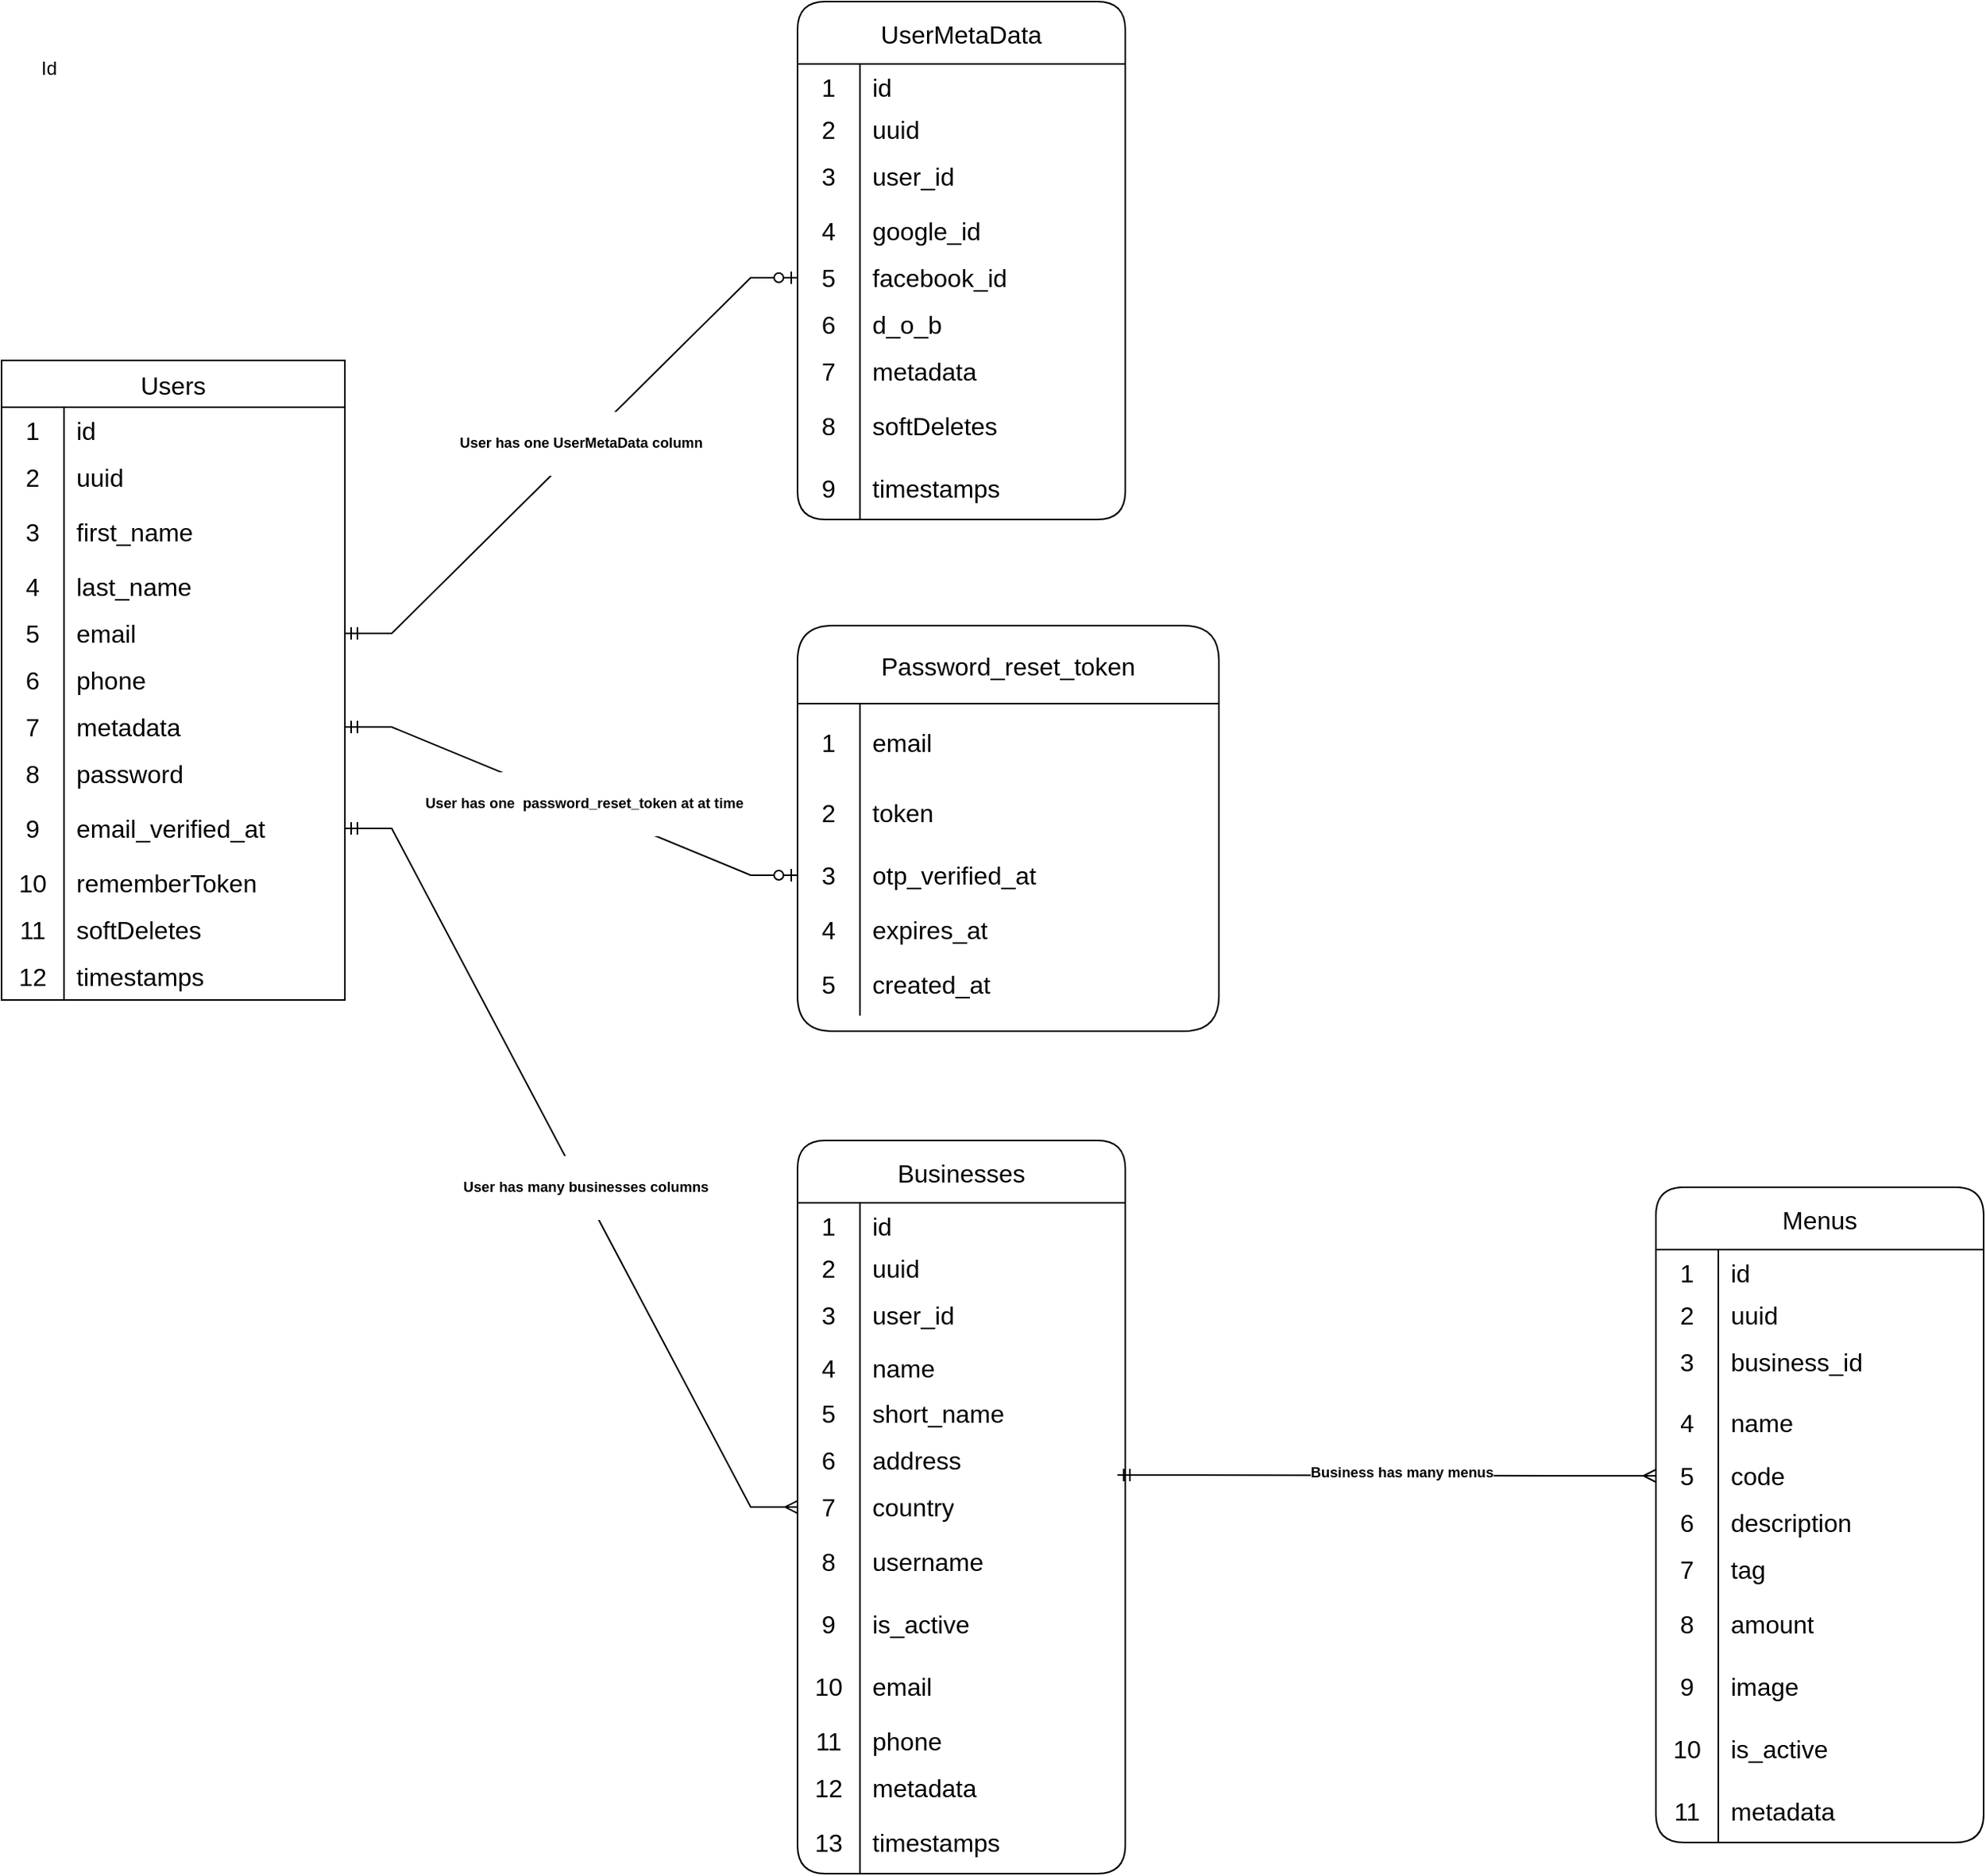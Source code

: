 <mxfile version="24.4.7" type="github">
  <diagram name="Page-1" id="_p5UbnRZNKPd8gIMCbwG">
    <mxGraphModel dx="1707" dy="468" grid="1" gridSize="10" guides="1" tooltips="1" connect="1" arrows="1" fold="1" page="1" pageScale="1" pageWidth="827" pageHeight="1169" math="0" shadow="0">
      <root>
        <mxCell id="0" />
        <mxCell id="1" parent="0" />
        <mxCell id="kwHUeoLnrXKbQnScskRz-2" value="Id" style="text;html=1;align=center;verticalAlign=middle;resizable=0;points=[];autosize=1;strokeColor=none;fillColor=none;" parent="1" vertex="1">
          <mxGeometry x="-5" y="28" width="30" height="30" as="geometry" />
        </mxCell>
        <mxCell id="kwHUeoLnrXKbQnScskRz-3" value="Users" style="shape=table;startSize=30;container=1;collapsible=0;childLayout=tableLayout;fixedRows=1;rowLines=0;fontStyle=0;strokeColor=default;fontSize=16;" parent="1" vertex="1">
          <mxGeometry x="-20" y="230" width="220" height="410" as="geometry" />
        </mxCell>
        <mxCell id="kwHUeoLnrXKbQnScskRz-4" value="" style="shape=tableRow;horizontal=0;startSize=0;swimlaneHead=0;swimlaneBody=0;top=0;left=0;bottom=0;right=0;collapsible=0;dropTarget=0;fillColor=none;points=[[0,0.5],[1,0.5]];portConstraint=eastwest;strokeColor=inherit;fontSize=16;" parent="kwHUeoLnrXKbQnScskRz-3" vertex="1">
          <mxGeometry y="30" width="220" height="30" as="geometry" />
        </mxCell>
        <mxCell id="kwHUeoLnrXKbQnScskRz-5" value="1" style="shape=partialRectangle;html=1;whiteSpace=wrap;connectable=0;fillColor=none;top=0;left=0;bottom=0;right=0;overflow=hidden;pointerEvents=1;strokeColor=inherit;fontSize=16;" parent="kwHUeoLnrXKbQnScskRz-4" vertex="1">
          <mxGeometry width="40" height="30" as="geometry">
            <mxRectangle width="40" height="30" as="alternateBounds" />
          </mxGeometry>
        </mxCell>
        <mxCell id="kwHUeoLnrXKbQnScskRz-6" value="id" style="shape=partialRectangle;html=1;whiteSpace=wrap;connectable=0;fillColor=none;top=0;left=0;bottom=0;right=0;align=left;spacingLeft=6;overflow=hidden;strokeColor=inherit;fontSize=16;" parent="kwHUeoLnrXKbQnScskRz-4" vertex="1">
          <mxGeometry x="40" width="180" height="30" as="geometry">
            <mxRectangle width="180" height="30" as="alternateBounds" />
          </mxGeometry>
        </mxCell>
        <mxCell id="kwHUeoLnrXKbQnScskRz-7" value="" style="shape=tableRow;horizontal=0;startSize=0;swimlaneHead=0;swimlaneBody=0;top=0;left=0;bottom=0;right=0;collapsible=0;dropTarget=0;fillColor=none;points=[[0,0.5],[1,0.5]];portConstraint=eastwest;strokeColor=inherit;fontSize=16;" parent="kwHUeoLnrXKbQnScskRz-3" vertex="1">
          <mxGeometry y="60" width="220" height="30" as="geometry" />
        </mxCell>
        <mxCell id="kwHUeoLnrXKbQnScskRz-8" value="2" style="shape=partialRectangle;html=1;whiteSpace=wrap;connectable=0;fillColor=none;top=0;left=0;bottom=0;right=0;overflow=hidden;strokeColor=inherit;fontSize=16;" parent="kwHUeoLnrXKbQnScskRz-7" vertex="1">
          <mxGeometry width="40" height="30" as="geometry">
            <mxRectangle width="40" height="30" as="alternateBounds" />
          </mxGeometry>
        </mxCell>
        <mxCell id="kwHUeoLnrXKbQnScskRz-9" value="uuid" style="shape=partialRectangle;html=1;whiteSpace=wrap;connectable=0;fillColor=none;top=0;left=0;bottom=0;right=0;align=left;spacingLeft=6;overflow=hidden;strokeColor=inherit;fontSize=16;" parent="kwHUeoLnrXKbQnScskRz-7" vertex="1">
          <mxGeometry x="40" width="180" height="30" as="geometry">
            <mxRectangle width="180" height="30" as="alternateBounds" />
          </mxGeometry>
        </mxCell>
        <mxCell id="kwHUeoLnrXKbQnScskRz-10" value="" style="shape=tableRow;horizontal=0;startSize=0;swimlaneHead=0;swimlaneBody=0;top=0;left=0;bottom=0;right=0;collapsible=0;dropTarget=0;fillColor=none;points=[[0,0.5],[1,0.5]];portConstraint=eastwest;strokeColor=inherit;fontSize=16;" parent="kwHUeoLnrXKbQnScskRz-3" vertex="1">
          <mxGeometry y="90" width="220" height="40" as="geometry" />
        </mxCell>
        <mxCell id="kwHUeoLnrXKbQnScskRz-11" value="3" style="shape=partialRectangle;html=1;whiteSpace=wrap;connectable=0;fillColor=none;top=0;left=0;bottom=0;right=0;overflow=hidden;strokeColor=inherit;fontSize=16;" parent="kwHUeoLnrXKbQnScskRz-10" vertex="1">
          <mxGeometry width="40" height="40" as="geometry">
            <mxRectangle width="40" height="40" as="alternateBounds" />
          </mxGeometry>
        </mxCell>
        <mxCell id="kwHUeoLnrXKbQnScskRz-12" value="first_name" style="shape=partialRectangle;html=1;whiteSpace=wrap;connectable=0;fillColor=none;top=0;left=0;bottom=0;right=0;align=left;spacingLeft=6;overflow=hidden;strokeColor=inherit;fontSize=16;" parent="kwHUeoLnrXKbQnScskRz-10" vertex="1">
          <mxGeometry x="40" width="180" height="40" as="geometry">
            <mxRectangle width="180" height="40" as="alternateBounds" />
          </mxGeometry>
        </mxCell>
        <mxCell id="kwHUeoLnrXKbQnScskRz-13" value="" style="shape=tableRow;horizontal=0;startSize=0;swimlaneHead=0;swimlaneBody=0;top=0;left=0;bottom=0;right=0;collapsible=0;dropTarget=0;fillColor=none;points=[[0,0.5],[1,0.5]];portConstraint=eastwest;strokeColor=inherit;fontSize=16;" parent="kwHUeoLnrXKbQnScskRz-3" vertex="1">
          <mxGeometry y="130" width="220" height="30" as="geometry" />
        </mxCell>
        <mxCell id="kwHUeoLnrXKbQnScskRz-14" value="4" style="shape=partialRectangle;html=1;whiteSpace=wrap;connectable=0;fillColor=none;top=0;left=0;bottom=0;right=0;overflow=hidden;strokeColor=inherit;fontSize=16;" parent="kwHUeoLnrXKbQnScskRz-13" vertex="1">
          <mxGeometry width="40" height="30" as="geometry">
            <mxRectangle width="40" height="30" as="alternateBounds" />
          </mxGeometry>
        </mxCell>
        <mxCell id="kwHUeoLnrXKbQnScskRz-15" value="last_name" style="shape=partialRectangle;html=1;whiteSpace=wrap;connectable=0;fillColor=none;top=0;left=0;bottom=0;right=0;align=left;spacingLeft=6;overflow=hidden;strokeColor=inherit;fontSize=16;" parent="kwHUeoLnrXKbQnScskRz-13" vertex="1">
          <mxGeometry x="40" width="180" height="30" as="geometry">
            <mxRectangle width="180" height="30" as="alternateBounds" />
          </mxGeometry>
        </mxCell>
        <mxCell id="kwHUeoLnrXKbQnScskRz-16" value="" style="shape=tableRow;horizontal=0;startSize=0;swimlaneHead=0;swimlaneBody=0;top=0;left=0;bottom=0;right=0;collapsible=0;dropTarget=0;fillColor=none;points=[[0,0.5],[1,0.5]];portConstraint=eastwest;strokeColor=inherit;fontSize=16;" parent="kwHUeoLnrXKbQnScskRz-3" vertex="1">
          <mxGeometry y="160" width="220" height="30" as="geometry" />
        </mxCell>
        <mxCell id="kwHUeoLnrXKbQnScskRz-17" value="5" style="shape=partialRectangle;html=1;whiteSpace=wrap;connectable=0;fillColor=none;top=0;left=0;bottom=0;right=0;overflow=hidden;strokeColor=inherit;fontSize=16;" parent="kwHUeoLnrXKbQnScskRz-16" vertex="1">
          <mxGeometry width="40" height="30" as="geometry">
            <mxRectangle width="40" height="30" as="alternateBounds" />
          </mxGeometry>
        </mxCell>
        <mxCell id="kwHUeoLnrXKbQnScskRz-18" value="email" style="shape=partialRectangle;html=1;whiteSpace=wrap;connectable=0;fillColor=none;top=0;left=0;bottom=0;right=0;align=left;spacingLeft=6;overflow=hidden;strokeColor=inherit;fontSize=16;" parent="kwHUeoLnrXKbQnScskRz-16" vertex="1">
          <mxGeometry x="40" width="180" height="30" as="geometry">
            <mxRectangle width="180" height="30" as="alternateBounds" />
          </mxGeometry>
        </mxCell>
        <mxCell id="kwHUeoLnrXKbQnScskRz-34" value="" style="shape=tableRow;horizontal=0;startSize=0;swimlaneHead=0;swimlaneBody=0;top=0;left=0;bottom=0;right=0;collapsible=0;dropTarget=0;fillColor=none;points=[[0,0.5],[1,0.5]];portConstraint=eastwest;strokeColor=inherit;fontSize=16;" parent="kwHUeoLnrXKbQnScskRz-3" vertex="1">
          <mxGeometry y="190" width="220" height="30" as="geometry" />
        </mxCell>
        <mxCell id="kwHUeoLnrXKbQnScskRz-35" value="6" style="shape=partialRectangle;html=1;whiteSpace=wrap;connectable=0;fillColor=none;top=0;left=0;bottom=0;right=0;overflow=hidden;strokeColor=inherit;fontSize=16;" parent="kwHUeoLnrXKbQnScskRz-34" vertex="1">
          <mxGeometry width="40" height="30" as="geometry">
            <mxRectangle width="40" height="30" as="alternateBounds" />
          </mxGeometry>
        </mxCell>
        <mxCell id="kwHUeoLnrXKbQnScskRz-36" value="phone&lt;span style=&quot;white-space: pre;&quot;&gt;&#x9;&lt;/span&gt;&lt;span style=&quot;white-space: pre;&quot;&gt;&#x9;&lt;/span&gt;&lt;span style=&quot;white-space: pre;&quot;&gt;&#x9;&lt;/span&gt;&lt;span style=&quot;white-space: pre;&quot;&gt;&#x9;&lt;/span&gt;&lt;span style=&quot;white-space: pre;&quot;&gt;&#x9;&lt;/span&gt;&lt;span style=&quot;white-space: pre;&quot;&gt;&#x9;&lt;/span&gt;&lt;span style=&quot;white-space: pre;&quot;&gt;&#x9;&lt;/span&gt;" style="shape=partialRectangle;html=1;whiteSpace=wrap;connectable=0;fillColor=none;top=0;left=0;bottom=0;right=0;align=left;spacingLeft=6;overflow=hidden;strokeColor=inherit;fontSize=16;" parent="kwHUeoLnrXKbQnScskRz-34" vertex="1">
          <mxGeometry x="40" width="180" height="30" as="geometry">
            <mxRectangle width="180" height="30" as="alternateBounds" />
          </mxGeometry>
        </mxCell>
        <mxCell id="kwHUeoLnrXKbQnScskRz-37" value="" style="shape=tableRow;horizontal=0;startSize=0;swimlaneHead=0;swimlaneBody=0;top=0;left=0;bottom=0;right=0;collapsible=0;dropTarget=0;fillColor=none;points=[[0,0.5],[1,0.5]];portConstraint=eastwest;strokeColor=inherit;fontSize=16;" parent="kwHUeoLnrXKbQnScskRz-3" vertex="1">
          <mxGeometry y="220" width="220" height="30" as="geometry" />
        </mxCell>
        <mxCell id="kwHUeoLnrXKbQnScskRz-38" value="7" style="shape=partialRectangle;html=1;whiteSpace=wrap;connectable=0;fillColor=none;top=0;left=0;bottom=0;right=0;overflow=hidden;strokeColor=inherit;fontSize=16;" parent="kwHUeoLnrXKbQnScskRz-37" vertex="1">
          <mxGeometry width="40" height="30" as="geometry">
            <mxRectangle width="40" height="30" as="alternateBounds" />
          </mxGeometry>
        </mxCell>
        <mxCell id="kwHUeoLnrXKbQnScskRz-39" value="metadata" style="shape=partialRectangle;html=1;whiteSpace=wrap;connectable=0;fillColor=none;top=0;left=0;bottom=0;right=0;align=left;spacingLeft=6;overflow=hidden;strokeColor=inherit;fontSize=16;" parent="kwHUeoLnrXKbQnScskRz-37" vertex="1">
          <mxGeometry x="40" width="180" height="30" as="geometry">
            <mxRectangle width="180" height="30" as="alternateBounds" />
          </mxGeometry>
        </mxCell>
        <mxCell id="kwHUeoLnrXKbQnScskRz-40" value="" style="shape=tableRow;horizontal=0;startSize=0;swimlaneHead=0;swimlaneBody=0;top=0;left=0;bottom=0;right=0;collapsible=0;dropTarget=0;fillColor=none;points=[[0,0.5],[1,0.5]];portConstraint=eastwest;strokeColor=inherit;fontSize=16;" parent="kwHUeoLnrXKbQnScskRz-3" vertex="1">
          <mxGeometry y="250" width="220" height="30" as="geometry" />
        </mxCell>
        <mxCell id="kwHUeoLnrXKbQnScskRz-41" value="8" style="shape=partialRectangle;html=1;whiteSpace=wrap;connectable=0;fillColor=none;top=0;left=0;bottom=0;right=0;overflow=hidden;strokeColor=inherit;fontSize=16;" parent="kwHUeoLnrXKbQnScskRz-40" vertex="1">
          <mxGeometry width="40" height="30" as="geometry">
            <mxRectangle width="40" height="30" as="alternateBounds" />
          </mxGeometry>
        </mxCell>
        <mxCell id="kwHUeoLnrXKbQnScskRz-42" value="password" style="shape=partialRectangle;html=1;whiteSpace=wrap;connectable=0;fillColor=none;top=0;left=0;bottom=0;right=0;align=left;spacingLeft=6;overflow=hidden;strokeColor=inherit;fontSize=16;" parent="kwHUeoLnrXKbQnScskRz-40" vertex="1">
          <mxGeometry x="40" width="180" height="30" as="geometry">
            <mxRectangle width="180" height="30" as="alternateBounds" />
          </mxGeometry>
        </mxCell>
        <mxCell id="kwHUeoLnrXKbQnScskRz-43" value="" style="shape=tableRow;horizontal=0;startSize=0;swimlaneHead=0;swimlaneBody=0;top=0;left=0;bottom=0;right=0;collapsible=0;dropTarget=0;fillColor=none;points=[[0,0.5],[1,0.5]];portConstraint=eastwest;strokeColor=inherit;fontSize=16;" parent="kwHUeoLnrXKbQnScskRz-3" vertex="1">
          <mxGeometry y="280" width="220" height="40" as="geometry" />
        </mxCell>
        <mxCell id="kwHUeoLnrXKbQnScskRz-44" value="9" style="shape=partialRectangle;html=1;whiteSpace=wrap;connectable=0;fillColor=none;top=0;left=0;bottom=0;right=0;overflow=hidden;strokeColor=inherit;fontSize=16;" parent="kwHUeoLnrXKbQnScskRz-43" vertex="1">
          <mxGeometry width="40" height="40" as="geometry">
            <mxRectangle width="40" height="40" as="alternateBounds" />
          </mxGeometry>
        </mxCell>
        <mxCell id="kwHUeoLnrXKbQnScskRz-45" value="email_verified_at" style="shape=partialRectangle;html=1;whiteSpace=wrap;connectable=0;fillColor=none;top=0;left=0;bottom=0;right=0;align=left;spacingLeft=6;overflow=hidden;strokeColor=inherit;fontSize=16;" parent="kwHUeoLnrXKbQnScskRz-43" vertex="1">
          <mxGeometry x="40" width="180" height="40" as="geometry">
            <mxRectangle width="180" height="40" as="alternateBounds" />
          </mxGeometry>
        </mxCell>
        <mxCell id="kwHUeoLnrXKbQnScskRz-46" value="" style="shape=tableRow;horizontal=0;startSize=0;swimlaneHead=0;swimlaneBody=0;top=0;left=0;bottom=0;right=0;collapsible=0;dropTarget=0;fillColor=none;points=[[0,0.5],[1,0.5]];portConstraint=eastwest;strokeColor=inherit;fontSize=16;" parent="kwHUeoLnrXKbQnScskRz-3" vertex="1">
          <mxGeometry y="320" width="220" height="30" as="geometry" />
        </mxCell>
        <mxCell id="kwHUeoLnrXKbQnScskRz-47" value="10" style="shape=partialRectangle;html=1;whiteSpace=wrap;connectable=0;fillColor=none;top=0;left=0;bottom=0;right=0;overflow=hidden;strokeColor=inherit;fontSize=16;" parent="kwHUeoLnrXKbQnScskRz-46" vertex="1">
          <mxGeometry width="40" height="30" as="geometry">
            <mxRectangle width="40" height="30" as="alternateBounds" />
          </mxGeometry>
        </mxCell>
        <mxCell id="kwHUeoLnrXKbQnScskRz-48" value="rememberToken" style="shape=partialRectangle;html=1;whiteSpace=wrap;connectable=0;fillColor=none;top=0;left=0;bottom=0;right=0;align=left;spacingLeft=6;overflow=hidden;strokeColor=inherit;fontSize=16;" parent="kwHUeoLnrXKbQnScskRz-46" vertex="1">
          <mxGeometry x="40" width="180" height="30" as="geometry">
            <mxRectangle width="180" height="30" as="alternateBounds" />
          </mxGeometry>
        </mxCell>
        <mxCell id="kwHUeoLnrXKbQnScskRz-49" value="" style="shape=tableRow;horizontal=0;startSize=0;swimlaneHead=0;swimlaneBody=0;top=0;left=0;bottom=0;right=0;collapsible=0;dropTarget=0;fillColor=none;points=[[0,0.5],[1,0.5]];portConstraint=eastwest;strokeColor=inherit;fontSize=16;" parent="kwHUeoLnrXKbQnScskRz-3" vertex="1">
          <mxGeometry y="350" width="220" height="30" as="geometry" />
        </mxCell>
        <mxCell id="kwHUeoLnrXKbQnScskRz-50" value="11" style="shape=partialRectangle;html=1;whiteSpace=wrap;connectable=0;fillColor=none;top=0;left=0;bottom=0;right=0;overflow=hidden;strokeColor=inherit;fontSize=16;" parent="kwHUeoLnrXKbQnScskRz-49" vertex="1">
          <mxGeometry width="40" height="30" as="geometry">
            <mxRectangle width="40" height="30" as="alternateBounds" />
          </mxGeometry>
        </mxCell>
        <mxCell id="kwHUeoLnrXKbQnScskRz-51" value="softDeletes" style="shape=partialRectangle;html=1;whiteSpace=wrap;connectable=0;fillColor=none;top=0;left=0;bottom=0;right=0;align=left;spacingLeft=6;overflow=hidden;strokeColor=inherit;fontSize=16;" parent="kwHUeoLnrXKbQnScskRz-49" vertex="1">
          <mxGeometry x="40" width="180" height="30" as="geometry">
            <mxRectangle width="180" height="30" as="alternateBounds" />
          </mxGeometry>
        </mxCell>
        <mxCell id="kwHUeoLnrXKbQnScskRz-52" value="" style="shape=tableRow;horizontal=0;startSize=0;swimlaneHead=0;swimlaneBody=0;top=0;left=0;bottom=0;right=0;collapsible=0;dropTarget=0;fillColor=none;points=[[0,0.5],[1,0.5]];portConstraint=eastwest;strokeColor=inherit;fontSize=16;" parent="kwHUeoLnrXKbQnScskRz-3" vertex="1">
          <mxGeometry y="380" width="220" height="30" as="geometry" />
        </mxCell>
        <mxCell id="kwHUeoLnrXKbQnScskRz-53" value="12" style="shape=partialRectangle;html=1;whiteSpace=wrap;connectable=0;fillColor=none;top=0;left=0;bottom=0;right=0;overflow=hidden;strokeColor=inherit;fontSize=16;" parent="kwHUeoLnrXKbQnScskRz-52" vertex="1">
          <mxGeometry width="40" height="30" as="geometry">
            <mxRectangle width="40" height="30" as="alternateBounds" />
          </mxGeometry>
        </mxCell>
        <mxCell id="kwHUeoLnrXKbQnScskRz-54" value="timestamps" style="shape=partialRectangle;html=1;whiteSpace=wrap;connectable=0;fillColor=none;top=0;left=0;bottom=0;right=0;align=left;spacingLeft=6;overflow=hidden;strokeColor=inherit;fontSize=16;" parent="kwHUeoLnrXKbQnScskRz-52" vertex="1">
          <mxGeometry x="40" width="180" height="30" as="geometry">
            <mxRectangle width="180" height="30" as="alternateBounds" />
          </mxGeometry>
        </mxCell>
        <mxCell id="kwHUeoLnrXKbQnScskRz-55" value="UserMetaData" style="shape=table;startSize=40;container=1;collapsible=0;childLayout=tableLayout;fixedRows=1;rowLines=0;fontStyle=0;strokeColor=default;fontSize=16;rounded=1;" parent="1" vertex="1">
          <mxGeometry x="490" width="210" height="332" as="geometry" />
        </mxCell>
        <mxCell id="kwHUeoLnrXKbQnScskRz-56" value="" style="shape=tableRow;horizontal=0;startSize=0;swimlaneHead=0;swimlaneBody=0;top=0;left=0;bottom=0;right=0;collapsible=0;dropTarget=0;fillColor=none;points=[[0,0.5],[1,0.5]];portConstraint=eastwest;strokeColor=inherit;fontSize=16;" parent="kwHUeoLnrXKbQnScskRz-55" vertex="1">
          <mxGeometry y="40" width="210" height="30" as="geometry" />
        </mxCell>
        <mxCell id="kwHUeoLnrXKbQnScskRz-57" value="1" style="shape=partialRectangle;html=1;whiteSpace=wrap;connectable=0;fillColor=none;top=0;left=0;bottom=0;right=0;overflow=hidden;pointerEvents=1;strokeColor=inherit;fontSize=16;" parent="kwHUeoLnrXKbQnScskRz-56" vertex="1">
          <mxGeometry width="40" height="30" as="geometry">
            <mxRectangle width="40" height="30" as="alternateBounds" />
          </mxGeometry>
        </mxCell>
        <mxCell id="kwHUeoLnrXKbQnScskRz-58" value="id" style="shape=partialRectangle;html=1;whiteSpace=wrap;connectable=0;fillColor=none;top=0;left=0;bottom=0;right=0;align=left;spacingLeft=6;overflow=hidden;strokeColor=inherit;fontSize=16;" parent="kwHUeoLnrXKbQnScskRz-56" vertex="1">
          <mxGeometry x="40" width="170" height="30" as="geometry">
            <mxRectangle width="170" height="30" as="alternateBounds" />
          </mxGeometry>
        </mxCell>
        <mxCell id="kwHUeoLnrXKbQnScskRz-59" value="" style="shape=tableRow;horizontal=0;startSize=0;swimlaneHead=0;swimlaneBody=0;top=0;left=0;bottom=0;right=0;collapsible=0;dropTarget=0;fillColor=none;points=[[0,0.5],[1,0.5]];portConstraint=eastwest;strokeColor=inherit;fontSize=16;" parent="kwHUeoLnrXKbQnScskRz-55" vertex="1">
          <mxGeometry y="70" width="210" height="22" as="geometry" />
        </mxCell>
        <mxCell id="kwHUeoLnrXKbQnScskRz-60" value="2" style="shape=partialRectangle;html=1;whiteSpace=wrap;connectable=0;fillColor=none;top=0;left=0;bottom=0;right=0;overflow=hidden;strokeColor=inherit;fontSize=16;" parent="kwHUeoLnrXKbQnScskRz-59" vertex="1">
          <mxGeometry width="40" height="22" as="geometry">
            <mxRectangle width="40" height="22" as="alternateBounds" />
          </mxGeometry>
        </mxCell>
        <mxCell id="kwHUeoLnrXKbQnScskRz-61" value="uuid" style="shape=partialRectangle;html=1;whiteSpace=wrap;connectable=0;fillColor=none;top=0;left=0;bottom=0;right=0;align=left;spacingLeft=6;overflow=hidden;strokeColor=inherit;fontSize=16;" parent="kwHUeoLnrXKbQnScskRz-59" vertex="1">
          <mxGeometry x="40" width="170" height="22" as="geometry">
            <mxRectangle width="170" height="22" as="alternateBounds" />
          </mxGeometry>
        </mxCell>
        <mxCell id="kwHUeoLnrXKbQnScskRz-62" value="" style="shape=tableRow;horizontal=0;startSize=0;swimlaneHead=0;swimlaneBody=0;top=0;left=0;bottom=0;right=0;collapsible=0;dropTarget=0;fillColor=none;points=[[0,0.5],[1,0.5]];portConstraint=eastwest;strokeColor=inherit;fontSize=16;" parent="kwHUeoLnrXKbQnScskRz-55" vertex="1">
          <mxGeometry y="92" width="210" height="40" as="geometry" />
        </mxCell>
        <mxCell id="kwHUeoLnrXKbQnScskRz-63" value="3" style="shape=partialRectangle;html=1;whiteSpace=wrap;connectable=0;fillColor=none;top=0;left=0;bottom=0;right=0;overflow=hidden;strokeColor=inherit;fontSize=16;" parent="kwHUeoLnrXKbQnScskRz-62" vertex="1">
          <mxGeometry width="40" height="40" as="geometry">
            <mxRectangle width="40" height="40" as="alternateBounds" />
          </mxGeometry>
        </mxCell>
        <mxCell id="kwHUeoLnrXKbQnScskRz-64" value="user_id" style="shape=partialRectangle;html=1;whiteSpace=wrap;connectable=0;fillColor=none;top=0;left=0;bottom=0;right=0;align=left;spacingLeft=6;overflow=hidden;strokeColor=inherit;fontSize=16;" parent="kwHUeoLnrXKbQnScskRz-62" vertex="1">
          <mxGeometry x="40" width="170" height="40" as="geometry">
            <mxRectangle width="170" height="40" as="alternateBounds" />
          </mxGeometry>
        </mxCell>
        <mxCell id="kwHUeoLnrXKbQnScskRz-65" value="" style="shape=tableRow;horizontal=0;startSize=0;swimlaneHead=0;swimlaneBody=0;top=0;left=0;bottom=0;right=0;collapsible=0;dropTarget=0;fillColor=none;points=[[0,0.5],[1,0.5]];portConstraint=eastwest;strokeColor=inherit;fontSize=16;" parent="kwHUeoLnrXKbQnScskRz-55" vertex="1">
          <mxGeometry y="132" width="210" height="30" as="geometry" />
        </mxCell>
        <mxCell id="kwHUeoLnrXKbQnScskRz-66" value="4" style="shape=partialRectangle;html=1;whiteSpace=wrap;connectable=0;fillColor=none;top=0;left=0;bottom=0;right=0;overflow=hidden;strokeColor=inherit;fontSize=16;" parent="kwHUeoLnrXKbQnScskRz-65" vertex="1">
          <mxGeometry width="40" height="30" as="geometry">
            <mxRectangle width="40" height="30" as="alternateBounds" />
          </mxGeometry>
        </mxCell>
        <mxCell id="kwHUeoLnrXKbQnScskRz-67" value="google_id" style="shape=partialRectangle;html=1;whiteSpace=wrap;connectable=0;fillColor=none;top=0;left=0;bottom=0;right=0;align=left;spacingLeft=6;overflow=hidden;strokeColor=inherit;fontSize=16;" parent="kwHUeoLnrXKbQnScskRz-65" vertex="1">
          <mxGeometry x="40" width="170" height="30" as="geometry">
            <mxRectangle width="170" height="30" as="alternateBounds" />
          </mxGeometry>
        </mxCell>
        <mxCell id="kwHUeoLnrXKbQnScskRz-68" value="" style="shape=tableRow;horizontal=0;startSize=0;swimlaneHead=0;swimlaneBody=0;top=0;left=0;bottom=0;right=0;collapsible=0;dropTarget=0;fillColor=none;points=[[0,0.5],[1,0.5]];portConstraint=eastwest;strokeColor=inherit;fontSize=16;" parent="kwHUeoLnrXKbQnScskRz-55" vertex="1">
          <mxGeometry y="162" width="210" height="30" as="geometry" />
        </mxCell>
        <mxCell id="kwHUeoLnrXKbQnScskRz-69" value="5" style="shape=partialRectangle;html=1;whiteSpace=wrap;connectable=0;fillColor=none;top=0;left=0;bottom=0;right=0;overflow=hidden;strokeColor=inherit;fontSize=16;" parent="kwHUeoLnrXKbQnScskRz-68" vertex="1">
          <mxGeometry width="40" height="30" as="geometry">
            <mxRectangle width="40" height="30" as="alternateBounds" />
          </mxGeometry>
        </mxCell>
        <mxCell id="kwHUeoLnrXKbQnScskRz-70" value="facebook_id" style="shape=partialRectangle;html=1;whiteSpace=wrap;connectable=0;fillColor=none;top=0;left=0;bottom=0;right=0;align=left;spacingLeft=6;overflow=hidden;strokeColor=inherit;fontSize=16;" parent="kwHUeoLnrXKbQnScskRz-68" vertex="1">
          <mxGeometry x="40" width="170" height="30" as="geometry">
            <mxRectangle width="170" height="30" as="alternateBounds" />
          </mxGeometry>
        </mxCell>
        <mxCell id="kwHUeoLnrXKbQnScskRz-71" value="" style="shape=tableRow;horizontal=0;startSize=0;swimlaneHead=0;swimlaneBody=0;top=0;left=0;bottom=0;right=0;collapsible=0;dropTarget=0;fillColor=none;points=[[0,0.5],[1,0.5]];portConstraint=eastwest;strokeColor=inherit;fontSize=16;" parent="kwHUeoLnrXKbQnScskRz-55" vertex="1">
          <mxGeometry y="192" width="210" height="30" as="geometry" />
        </mxCell>
        <mxCell id="kwHUeoLnrXKbQnScskRz-72" value="6" style="shape=partialRectangle;html=1;whiteSpace=wrap;connectable=0;fillColor=none;top=0;left=0;bottom=0;right=0;overflow=hidden;strokeColor=inherit;fontSize=16;" parent="kwHUeoLnrXKbQnScskRz-71" vertex="1">
          <mxGeometry width="40" height="30" as="geometry">
            <mxRectangle width="40" height="30" as="alternateBounds" />
          </mxGeometry>
        </mxCell>
        <mxCell id="kwHUeoLnrXKbQnScskRz-73" value="d_o_b" style="shape=partialRectangle;html=1;whiteSpace=wrap;connectable=0;fillColor=none;top=0;left=0;bottom=0;right=0;align=left;spacingLeft=6;overflow=hidden;strokeColor=inherit;fontSize=16;" parent="kwHUeoLnrXKbQnScskRz-71" vertex="1">
          <mxGeometry x="40" width="170" height="30" as="geometry">
            <mxRectangle width="170" height="30" as="alternateBounds" />
          </mxGeometry>
        </mxCell>
        <mxCell id="kwHUeoLnrXKbQnScskRz-74" value="" style="shape=tableRow;horizontal=0;startSize=0;swimlaneHead=0;swimlaneBody=0;top=0;left=0;bottom=0;right=0;collapsible=0;dropTarget=0;fillColor=none;points=[[0,0.5],[1,0.5]];portConstraint=eastwest;strokeColor=inherit;fontSize=16;" parent="kwHUeoLnrXKbQnScskRz-55" vertex="1">
          <mxGeometry y="222" width="210" height="30" as="geometry" />
        </mxCell>
        <mxCell id="kwHUeoLnrXKbQnScskRz-75" value="7" style="shape=partialRectangle;html=1;whiteSpace=wrap;connectable=0;fillColor=none;top=0;left=0;bottom=0;right=0;overflow=hidden;strokeColor=inherit;fontSize=16;" parent="kwHUeoLnrXKbQnScskRz-74" vertex="1">
          <mxGeometry width="40" height="30" as="geometry">
            <mxRectangle width="40" height="30" as="alternateBounds" />
          </mxGeometry>
        </mxCell>
        <mxCell id="kwHUeoLnrXKbQnScskRz-76" value="metadata" style="shape=partialRectangle;html=1;whiteSpace=wrap;connectable=0;fillColor=none;top=0;left=0;bottom=0;right=0;align=left;spacingLeft=6;overflow=hidden;strokeColor=inherit;fontSize=16;" parent="kwHUeoLnrXKbQnScskRz-74" vertex="1">
          <mxGeometry x="40" width="170" height="30" as="geometry">
            <mxRectangle width="170" height="30" as="alternateBounds" />
          </mxGeometry>
        </mxCell>
        <mxCell id="kwHUeoLnrXKbQnScskRz-77" value="" style="shape=tableRow;horizontal=0;startSize=0;swimlaneHead=0;swimlaneBody=0;top=0;left=0;bottom=0;right=0;collapsible=0;dropTarget=0;fillColor=none;points=[[0,0.5],[1,0.5]];portConstraint=eastwest;strokeColor=inherit;fontSize=16;" parent="kwHUeoLnrXKbQnScskRz-55" vertex="1">
          <mxGeometry y="252" width="210" height="40" as="geometry" />
        </mxCell>
        <mxCell id="kwHUeoLnrXKbQnScskRz-78" value="8" style="shape=partialRectangle;html=1;whiteSpace=wrap;connectable=0;fillColor=none;top=0;left=0;bottom=0;right=0;overflow=hidden;strokeColor=inherit;fontSize=16;" parent="kwHUeoLnrXKbQnScskRz-77" vertex="1">
          <mxGeometry width="40" height="40" as="geometry">
            <mxRectangle width="40" height="40" as="alternateBounds" />
          </mxGeometry>
        </mxCell>
        <mxCell id="kwHUeoLnrXKbQnScskRz-79" value="softDeletes" style="shape=partialRectangle;html=1;whiteSpace=wrap;connectable=0;fillColor=none;top=0;left=0;bottom=0;right=0;align=left;spacingLeft=6;overflow=hidden;strokeColor=inherit;fontSize=16;" parent="kwHUeoLnrXKbQnScskRz-77" vertex="1">
          <mxGeometry x="40" width="170" height="40" as="geometry">
            <mxRectangle width="170" height="40" as="alternateBounds" />
          </mxGeometry>
        </mxCell>
        <mxCell id="kwHUeoLnrXKbQnScskRz-80" value="" style="shape=tableRow;horizontal=0;startSize=0;swimlaneHead=0;swimlaneBody=0;top=0;left=0;bottom=0;right=0;collapsible=0;dropTarget=0;fillColor=none;points=[[0,0.5],[1,0.5]];portConstraint=eastwest;strokeColor=inherit;fontSize=16;" parent="kwHUeoLnrXKbQnScskRz-55" vertex="1">
          <mxGeometry y="292" width="210" height="40" as="geometry" />
        </mxCell>
        <mxCell id="kwHUeoLnrXKbQnScskRz-81" value="9" style="shape=partialRectangle;html=1;whiteSpace=wrap;connectable=0;fillColor=none;top=0;left=0;bottom=0;right=0;overflow=hidden;strokeColor=inherit;fontSize=16;" parent="kwHUeoLnrXKbQnScskRz-80" vertex="1">
          <mxGeometry width="40" height="40" as="geometry">
            <mxRectangle width="40" height="40" as="alternateBounds" />
          </mxGeometry>
        </mxCell>
        <mxCell id="kwHUeoLnrXKbQnScskRz-82" value="timestamps" style="shape=partialRectangle;html=1;whiteSpace=wrap;connectable=0;fillColor=none;top=0;left=0;bottom=0;right=0;align=left;spacingLeft=6;overflow=hidden;strokeColor=inherit;fontSize=16;" parent="kwHUeoLnrXKbQnScskRz-80" vertex="1">
          <mxGeometry x="40" width="170" height="40" as="geometry">
            <mxRectangle width="170" height="40" as="alternateBounds" />
          </mxGeometry>
        </mxCell>
        <mxCell id="kwHUeoLnrXKbQnScskRz-92" value="" style="edgeStyle=entityRelationEdgeStyle;fontSize=12;html=1;endArrow=ERzeroToOne;startArrow=ERmandOne;rounded=0;exitX=1;exitY=0.5;exitDx=0;exitDy=0;entryX=0;entryY=0.5;entryDx=0;entryDy=0;" parent="1" source="kwHUeoLnrXKbQnScskRz-16" target="kwHUeoLnrXKbQnScskRz-68" edge="1">
          <mxGeometry width="100" height="100" relative="1" as="geometry">
            <mxPoint x="360" y="300" as="sourcePoint" />
            <mxPoint x="460" y="200" as="targetPoint" />
            <Array as="points">
              <mxPoint x="215" y="30" />
            </Array>
          </mxGeometry>
        </mxCell>
        <mxCell id="kwHUeoLnrXKbQnScskRz-121" value="&lt;h5&gt;User has one UserMetaData column&lt;/h5&gt;" style="edgeLabel;html=1;align=center;verticalAlign=middle;resizable=0;points=[];" parent="kwHUeoLnrXKbQnScskRz-92" vertex="1" connectable="0">
          <mxGeometry x="0.052" y="2" relative="1" as="geometry">
            <mxPoint as="offset" />
          </mxGeometry>
        </mxCell>
        <mxCell id="kwHUeoLnrXKbQnScskRz-93" value="Businesses" style="shape=table;startSize=40;container=1;collapsible=0;childLayout=tableLayout;fixedRows=1;rowLines=0;fontStyle=0;strokeColor=default;fontSize=16;rounded=1;" parent="1" vertex="1">
          <mxGeometry x="490" y="730" width="210" height="470" as="geometry" />
        </mxCell>
        <mxCell id="kwHUeoLnrXKbQnScskRz-94" value="" style="shape=tableRow;horizontal=0;startSize=0;swimlaneHead=0;swimlaneBody=0;top=0;left=0;bottom=0;right=0;collapsible=0;dropTarget=0;fillColor=none;points=[[0,0.5],[1,0.5]];portConstraint=eastwest;strokeColor=inherit;fontSize=16;" parent="kwHUeoLnrXKbQnScskRz-93" vertex="1">
          <mxGeometry y="40" width="210" height="30" as="geometry" />
        </mxCell>
        <mxCell id="kwHUeoLnrXKbQnScskRz-95" value="1" style="shape=partialRectangle;html=1;whiteSpace=wrap;connectable=0;fillColor=none;top=0;left=0;bottom=0;right=0;overflow=hidden;pointerEvents=1;strokeColor=inherit;fontSize=16;" parent="kwHUeoLnrXKbQnScskRz-94" vertex="1">
          <mxGeometry width="40" height="30" as="geometry">
            <mxRectangle width="40" height="30" as="alternateBounds" />
          </mxGeometry>
        </mxCell>
        <mxCell id="kwHUeoLnrXKbQnScskRz-96" value="id" style="shape=partialRectangle;html=1;whiteSpace=wrap;connectable=0;fillColor=none;top=0;left=0;bottom=0;right=0;align=left;spacingLeft=6;overflow=hidden;strokeColor=inherit;fontSize=16;" parent="kwHUeoLnrXKbQnScskRz-94" vertex="1">
          <mxGeometry x="40" width="170" height="30" as="geometry">
            <mxRectangle width="170" height="30" as="alternateBounds" />
          </mxGeometry>
        </mxCell>
        <mxCell id="kwHUeoLnrXKbQnScskRz-97" value="" style="shape=tableRow;horizontal=0;startSize=0;swimlaneHead=0;swimlaneBody=0;top=0;left=0;bottom=0;right=0;collapsible=0;dropTarget=0;fillColor=none;points=[[0,0.5],[1,0.5]];portConstraint=eastwest;strokeColor=inherit;fontSize=16;" parent="kwHUeoLnrXKbQnScskRz-93" vertex="1">
          <mxGeometry y="70" width="210" height="22" as="geometry" />
        </mxCell>
        <mxCell id="kwHUeoLnrXKbQnScskRz-98" value="2" style="shape=partialRectangle;html=1;whiteSpace=wrap;connectable=0;fillColor=none;top=0;left=0;bottom=0;right=0;overflow=hidden;strokeColor=inherit;fontSize=16;" parent="kwHUeoLnrXKbQnScskRz-97" vertex="1">
          <mxGeometry width="40" height="22" as="geometry">
            <mxRectangle width="40" height="22" as="alternateBounds" />
          </mxGeometry>
        </mxCell>
        <mxCell id="kwHUeoLnrXKbQnScskRz-99" value="uuid" style="shape=partialRectangle;html=1;whiteSpace=wrap;connectable=0;fillColor=none;top=0;left=0;bottom=0;right=0;align=left;spacingLeft=6;overflow=hidden;strokeColor=inherit;fontSize=16;" parent="kwHUeoLnrXKbQnScskRz-97" vertex="1">
          <mxGeometry x="40" width="170" height="22" as="geometry">
            <mxRectangle width="170" height="22" as="alternateBounds" />
          </mxGeometry>
        </mxCell>
        <mxCell id="kwHUeoLnrXKbQnScskRz-100" value="" style="shape=tableRow;horizontal=0;startSize=0;swimlaneHead=0;swimlaneBody=0;top=0;left=0;bottom=0;right=0;collapsible=0;dropTarget=0;fillColor=none;points=[[0,0.5],[1,0.5]];portConstraint=eastwest;strokeColor=inherit;fontSize=16;" parent="kwHUeoLnrXKbQnScskRz-93" vertex="1">
          <mxGeometry y="92" width="210" height="40" as="geometry" />
        </mxCell>
        <mxCell id="kwHUeoLnrXKbQnScskRz-101" value="3" style="shape=partialRectangle;html=1;whiteSpace=wrap;connectable=0;fillColor=none;top=0;left=0;bottom=0;right=0;overflow=hidden;strokeColor=inherit;fontSize=16;" parent="kwHUeoLnrXKbQnScskRz-100" vertex="1">
          <mxGeometry width="40" height="40" as="geometry">
            <mxRectangle width="40" height="40" as="alternateBounds" />
          </mxGeometry>
        </mxCell>
        <mxCell id="kwHUeoLnrXKbQnScskRz-102" value="user_id" style="shape=partialRectangle;html=1;whiteSpace=wrap;connectable=0;fillColor=none;top=0;left=0;bottom=0;right=0;align=left;spacingLeft=6;overflow=hidden;strokeColor=inherit;fontSize=16;" parent="kwHUeoLnrXKbQnScskRz-100" vertex="1">
          <mxGeometry x="40" width="170" height="40" as="geometry">
            <mxRectangle width="170" height="40" as="alternateBounds" />
          </mxGeometry>
        </mxCell>
        <mxCell id="kwHUeoLnrXKbQnScskRz-103" value="" style="shape=tableRow;horizontal=0;startSize=0;swimlaneHead=0;swimlaneBody=0;top=0;left=0;bottom=0;right=0;collapsible=0;dropTarget=0;fillColor=none;points=[[0,0.5],[1,0.5]];portConstraint=eastwest;strokeColor=inherit;fontSize=16;" parent="kwHUeoLnrXKbQnScskRz-93" vertex="1">
          <mxGeometry y="132" width="210" height="28" as="geometry" />
        </mxCell>
        <mxCell id="kwHUeoLnrXKbQnScskRz-104" value="4" style="shape=partialRectangle;html=1;whiteSpace=wrap;connectable=0;fillColor=none;top=0;left=0;bottom=0;right=0;overflow=hidden;strokeColor=inherit;fontSize=16;" parent="kwHUeoLnrXKbQnScskRz-103" vertex="1">
          <mxGeometry width="40" height="28" as="geometry">
            <mxRectangle width="40" height="28" as="alternateBounds" />
          </mxGeometry>
        </mxCell>
        <mxCell id="kwHUeoLnrXKbQnScskRz-105" value="name" style="shape=partialRectangle;html=1;whiteSpace=wrap;connectable=0;fillColor=none;top=0;left=0;bottom=0;right=0;align=left;spacingLeft=6;overflow=hidden;strokeColor=inherit;fontSize=16;" parent="kwHUeoLnrXKbQnScskRz-103" vertex="1">
          <mxGeometry x="40" width="170" height="28" as="geometry">
            <mxRectangle width="170" height="28" as="alternateBounds" />
          </mxGeometry>
        </mxCell>
        <mxCell id="kwHUeoLnrXKbQnScskRz-106" value="" style="shape=tableRow;horizontal=0;startSize=0;swimlaneHead=0;swimlaneBody=0;top=0;left=0;bottom=0;right=0;collapsible=0;dropTarget=0;fillColor=none;points=[[0,0.5],[1,0.5]];portConstraint=eastwest;strokeColor=inherit;fontSize=16;" parent="kwHUeoLnrXKbQnScskRz-93" vertex="1">
          <mxGeometry y="160" width="210" height="30" as="geometry" />
        </mxCell>
        <mxCell id="kwHUeoLnrXKbQnScskRz-107" value="5" style="shape=partialRectangle;html=1;whiteSpace=wrap;connectable=0;fillColor=none;top=0;left=0;bottom=0;right=0;overflow=hidden;strokeColor=inherit;fontSize=16;" parent="kwHUeoLnrXKbQnScskRz-106" vertex="1">
          <mxGeometry width="40" height="30" as="geometry">
            <mxRectangle width="40" height="30" as="alternateBounds" />
          </mxGeometry>
        </mxCell>
        <mxCell id="kwHUeoLnrXKbQnScskRz-108" value="short_name" style="shape=partialRectangle;html=1;whiteSpace=wrap;connectable=0;fillColor=none;top=0;left=0;bottom=0;right=0;align=left;spacingLeft=6;overflow=hidden;strokeColor=inherit;fontSize=16;" parent="kwHUeoLnrXKbQnScskRz-106" vertex="1">
          <mxGeometry x="40" width="170" height="30" as="geometry">
            <mxRectangle width="170" height="30" as="alternateBounds" />
          </mxGeometry>
        </mxCell>
        <mxCell id="kwHUeoLnrXKbQnScskRz-109" value="" style="shape=tableRow;horizontal=0;startSize=0;swimlaneHead=0;swimlaneBody=0;top=0;left=0;bottom=0;right=0;collapsible=0;dropTarget=0;fillColor=none;points=[[0,0.5],[1,0.5]];portConstraint=eastwest;strokeColor=inherit;fontSize=16;" parent="kwHUeoLnrXKbQnScskRz-93" vertex="1">
          <mxGeometry y="190" width="210" height="30" as="geometry" />
        </mxCell>
        <mxCell id="kwHUeoLnrXKbQnScskRz-110" value="6" style="shape=partialRectangle;html=1;whiteSpace=wrap;connectable=0;fillColor=none;top=0;left=0;bottom=0;right=0;overflow=hidden;strokeColor=inherit;fontSize=16;" parent="kwHUeoLnrXKbQnScskRz-109" vertex="1">
          <mxGeometry width="40" height="30" as="geometry">
            <mxRectangle width="40" height="30" as="alternateBounds" />
          </mxGeometry>
        </mxCell>
        <mxCell id="kwHUeoLnrXKbQnScskRz-111" value="address" style="shape=partialRectangle;html=1;whiteSpace=wrap;connectable=0;fillColor=none;top=0;left=0;bottom=0;right=0;align=left;spacingLeft=6;overflow=hidden;strokeColor=inherit;fontSize=16;" parent="kwHUeoLnrXKbQnScskRz-109" vertex="1">
          <mxGeometry x="40" width="170" height="30" as="geometry">
            <mxRectangle width="170" height="30" as="alternateBounds" />
          </mxGeometry>
        </mxCell>
        <mxCell id="kwHUeoLnrXKbQnScskRz-112" value="" style="shape=tableRow;horizontal=0;startSize=0;swimlaneHead=0;swimlaneBody=0;top=0;left=0;bottom=0;right=0;collapsible=0;dropTarget=0;fillColor=none;points=[[0,0.5],[1,0.5]];portConstraint=eastwest;strokeColor=inherit;fontSize=16;" parent="kwHUeoLnrXKbQnScskRz-93" vertex="1">
          <mxGeometry y="220" width="210" height="30" as="geometry" />
        </mxCell>
        <mxCell id="kwHUeoLnrXKbQnScskRz-113" value="7" style="shape=partialRectangle;html=1;whiteSpace=wrap;connectable=0;fillColor=none;top=0;left=0;bottom=0;right=0;overflow=hidden;strokeColor=inherit;fontSize=16;" parent="kwHUeoLnrXKbQnScskRz-112" vertex="1">
          <mxGeometry width="40" height="30" as="geometry">
            <mxRectangle width="40" height="30" as="alternateBounds" />
          </mxGeometry>
        </mxCell>
        <mxCell id="kwHUeoLnrXKbQnScskRz-114" value="country" style="shape=partialRectangle;html=1;whiteSpace=wrap;connectable=0;fillColor=none;top=0;left=0;bottom=0;right=0;align=left;spacingLeft=6;overflow=hidden;strokeColor=inherit;fontSize=16;" parent="kwHUeoLnrXKbQnScskRz-112" vertex="1">
          <mxGeometry x="40" width="170" height="30" as="geometry">
            <mxRectangle width="170" height="30" as="alternateBounds" />
          </mxGeometry>
        </mxCell>
        <mxCell id="kwHUeoLnrXKbQnScskRz-115" value="" style="shape=tableRow;horizontal=0;startSize=0;swimlaneHead=0;swimlaneBody=0;top=0;left=0;bottom=0;right=0;collapsible=0;dropTarget=0;fillColor=none;points=[[0,0.5],[1,0.5]];portConstraint=eastwest;strokeColor=inherit;fontSize=16;" parent="kwHUeoLnrXKbQnScskRz-93" vertex="1">
          <mxGeometry y="250" width="210" height="40" as="geometry" />
        </mxCell>
        <mxCell id="kwHUeoLnrXKbQnScskRz-116" value="8" style="shape=partialRectangle;html=1;whiteSpace=wrap;connectable=0;fillColor=none;top=0;left=0;bottom=0;right=0;overflow=hidden;strokeColor=inherit;fontSize=16;" parent="kwHUeoLnrXKbQnScskRz-115" vertex="1">
          <mxGeometry width="40" height="40" as="geometry">
            <mxRectangle width="40" height="40" as="alternateBounds" />
          </mxGeometry>
        </mxCell>
        <mxCell id="kwHUeoLnrXKbQnScskRz-117" value="username" style="shape=partialRectangle;html=1;whiteSpace=wrap;connectable=0;fillColor=none;top=0;left=0;bottom=0;right=0;align=left;spacingLeft=6;overflow=hidden;strokeColor=inherit;fontSize=16;" parent="kwHUeoLnrXKbQnScskRz-115" vertex="1">
          <mxGeometry x="40" width="170" height="40" as="geometry">
            <mxRectangle width="170" height="40" as="alternateBounds" />
          </mxGeometry>
        </mxCell>
        <mxCell id="kwHUeoLnrXKbQnScskRz-118" value="" style="shape=tableRow;horizontal=0;startSize=0;swimlaneHead=0;swimlaneBody=0;top=0;left=0;bottom=0;right=0;collapsible=0;dropTarget=0;fillColor=none;points=[[0,0.5],[1,0.5]];portConstraint=eastwest;strokeColor=inherit;fontSize=16;" parent="kwHUeoLnrXKbQnScskRz-93" vertex="1">
          <mxGeometry y="290" width="210" height="40" as="geometry" />
        </mxCell>
        <mxCell id="kwHUeoLnrXKbQnScskRz-119" value="9" style="shape=partialRectangle;html=1;whiteSpace=wrap;connectable=0;fillColor=none;top=0;left=0;bottom=0;right=0;overflow=hidden;strokeColor=inherit;fontSize=16;" parent="kwHUeoLnrXKbQnScskRz-118" vertex="1">
          <mxGeometry width="40" height="40" as="geometry">
            <mxRectangle width="40" height="40" as="alternateBounds" />
          </mxGeometry>
        </mxCell>
        <mxCell id="kwHUeoLnrXKbQnScskRz-120" value="is_active" style="shape=partialRectangle;html=1;whiteSpace=wrap;connectable=0;fillColor=none;top=0;left=0;bottom=0;right=0;align=left;spacingLeft=6;overflow=hidden;strokeColor=inherit;fontSize=16;" parent="kwHUeoLnrXKbQnScskRz-118" vertex="1">
          <mxGeometry x="40" width="170" height="40" as="geometry">
            <mxRectangle width="170" height="40" as="alternateBounds" />
          </mxGeometry>
        </mxCell>
        <mxCell id="kwHUeoLnrXKbQnScskRz-122" value="" style="shape=tableRow;horizontal=0;startSize=0;swimlaneHead=0;swimlaneBody=0;top=0;left=0;bottom=0;right=0;collapsible=0;dropTarget=0;fillColor=none;points=[[0,0.5],[1,0.5]];portConstraint=eastwest;strokeColor=inherit;fontSize=16;" parent="kwHUeoLnrXKbQnScskRz-93" vertex="1">
          <mxGeometry y="330" width="210" height="40" as="geometry" />
        </mxCell>
        <mxCell id="kwHUeoLnrXKbQnScskRz-123" value="10" style="shape=partialRectangle;html=1;whiteSpace=wrap;connectable=0;fillColor=none;top=0;left=0;bottom=0;right=0;overflow=hidden;strokeColor=inherit;fontSize=16;" parent="kwHUeoLnrXKbQnScskRz-122" vertex="1">
          <mxGeometry width="40" height="40" as="geometry">
            <mxRectangle width="40" height="40" as="alternateBounds" />
          </mxGeometry>
        </mxCell>
        <mxCell id="kwHUeoLnrXKbQnScskRz-124" value="email" style="shape=partialRectangle;html=1;whiteSpace=wrap;connectable=0;fillColor=none;top=0;left=0;bottom=0;right=0;align=left;spacingLeft=6;overflow=hidden;strokeColor=inherit;fontSize=16;" parent="kwHUeoLnrXKbQnScskRz-122" vertex="1">
          <mxGeometry x="40" width="170" height="40" as="geometry">
            <mxRectangle width="170" height="40" as="alternateBounds" />
          </mxGeometry>
        </mxCell>
        <mxCell id="kwHUeoLnrXKbQnScskRz-125" value="" style="shape=tableRow;horizontal=0;startSize=0;swimlaneHead=0;swimlaneBody=0;top=0;left=0;bottom=0;right=0;collapsible=0;dropTarget=0;fillColor=none;points=[[0,0.5],[1,0.5]];portConstraint=eastwest;strokeColor=inherit;fontSize=16;" parent="kwHUeoLnrXKbQnScskRz-93" vertex="1">
          <mxGeometry y="370" width="210" height="30" as="geometry" />
        </mxCell>
        <mxCell id="kwHUeoLnrXKbQnScskRz-126" value="11" style="shape=partialRectangle;html=1;whiteSpace=wrap;connectable=0;fillColor=none;top=0;left=0;bottom=0;right=0;overflow=hidden;strokeColor=inherit;fontSize=16;" parent="kwHUeoLnrXKbQnScskRz-125" vertex="1">
          <mxGeometry width="40" height="30" as="geometry">
            <mxRectangle width="40" height="30" as="alternateBounds" />
          </mxGeometry>
        </mxCell>
        <mxCell id="kwHUeoLnrXKbQnScskRz-127" value="phone" style="shape=partialRectangle;html=1;whiteSpace=wrap;connectable=0;fillColor=none;top=0;left=0;bottom=0;right=0;align=left;spacingLeft=6;overflow=hidden;strokeColor=inherit;fontSize=16;" parent="kwHUeoLnrXKbQnScskRz-125" vertex="1">
          <mxGeometry x="40" width="170" height="30" as="geometry">
            <mxRectangle width="170" height="30" as="alternateBounds" />
          </mxGeometry>
        </mxCell>
        <mxCell id="oyEmifNwqSpdB2h-oE8M-1" value="" style="shape=tableRow;horizontal=0;startSize=0;swimlaneHead=0;swimlaneBody=0;top=0;left=0;bottom=0;right=0;collapsible=0;dropTarget=0;fillColor=none;points=[[0,0.5],[1,0.5]];portConstraint=eastwest;strokeColor=inherit;fontSize=16;" vertex="1" parent="kwHUeoLnrXKbQnScskRz-93">
          <mxGeometry y="400" width="210" height="30" as="geometry" />
        </mxCell>
        <mxCell id="oyEmifNwqSpdB2h-oE8M-2" value="12" style="shape=partialRectangle;html=1;whiteSpace=wrap;connectable=0;fillColor=none;top=0;left=0;bottom=0;right=0;overflow=hidden;strokeColor=inherit;fontSize=16;" vertex="1" parent="oyEmifNwqSpdB2h-oE8M-1">
          <mxGeometry width="40" height="30" as="geometry">
            <mxRectangle width="40" height="30" as="alternateBounds" />
          </mxGeometry>
        </mxCell>
        <mxCell id="oyEmifNwqSpdB2h-oE8M-3" value="metadata" style="shape=partialRectangle;html=1;whiteSpace=wrap;connectable=0;fillColor=none;top=0;left=0;bottom=0;right=0;align=left;spacingLeft=6;overflow=hidden;strokeColor=inherit;fontSize=16;" vertex="1" parent="oyEmifNwqSpdB2h-oE8M-1">
          <mxGeometry x="40" width="170" height="30" as="geometry">
            <mxRectangle width="170" height="30" as="alternateBounds" />
          </mxGeometry>
        </mxCell>
        <mxCell id="kwHUeoLnrXKbQnScskRz-128" value="" style="shape=tableRow;horizontal=0;startSize=0;swimlaneHead=0;swimlaneBody=0;top=0;left=0;bottom=0;right=0;collapsible=0;dropTarget=0;fillColor=none;points=[[0,0.5],[1,0.5]];portConstraint=eastwest;strokeColor=inherit;fontSize=16;" parent="kwHUeoLnrXKbQnScskRz-93" vertex="1">
          <mxGeometry y="430" width="210" height="40" as="geometry" />
        </mxCell>
        <mxCell id="kwHUeoLnrXKbQnScskRz-129" value="13" style="shape=partialRectangle;html=1;whiteSpace=wrap;connectable=0;fillColor=none;top=0;left=0;bottom=0;right=0;overflow=hidden;strokeColor=inherit;fontSize=16;" parent="kwHUeoLnrXKbQnScskRz-128" vertex="1">
          <mxGeometry width="40" height="40" as="geometry">
            <mxRectangle width="40" height="40" as="alternateBounds" />
          </mxGeometry>
        </mxCell>
        <mxCell id="kwHUeoLnrXKbQnScskRz-130" value="timestamps" style="shape=partialRectangle;html=1;whiteSpace=wrap;connectable=0;fillColor=none;top=0;left=0;bottom=0;right=0;align=left;spacingLeft=6;overflow=hidden;strokeColor=inherit;fontSize=16;" parent="kwHUeoLnrXKbQnScskRz-128" vertex="1">
          <mxGeometry x="40" width="170" height="40" as="geometry">
            <mxRectangle width="170" height="40" as="alternateBounds" />
          </mxGeometry>
        </mxCell>
        <mxCell id="kwHUeoLnrXKbQnScskRz-131" value="" style="edgeStyle=entityRelationEdgeStyle;fontSize=12;html=1;endArrow=ERmany;startArrow=ERmandOne;rounded=0;exitX=1;exitY=0.5;exitDx=0;exitDy=0;endFill=0;jumpSize=16;entryX=0;entryY=0.5;entryDx=0;entryDy=0;" parent="1" source="kwHUeoLnrXKbQnScskRz-43" target="kwHUeoLnrXKbQnScskRz-112" edge="1">
          <mxGeometry width="100" height="100" relative="1" as="geometry">
            <mxPoint x="220" y="106" as="sourcePoint" />
            <mxPoint x="500" y="615" as="targetPoint" />
          </mxGeometry>
        </mxCell>
        <mxCell id="kwHUeoLnrXKbQnScskRz-132" value="&lt;h5&gt;User has many businesses columns&lt;/h5&gt;" style="edgeLabel;html=1;align=center;verticalAlign=middle;resizable=0;points=[];" parent="kwHUeoLnrXKbQnScskRz-131" vertex="1" connectable="0">
          <mxGeometry x="0.052" y="2" relative="1" as="geometry">
            <mxPoint as="offset" />
          </mxGeometry>
        </mxCell>
        <mxCell id="kwHUeoLnrXKbQnScskRz-133" value="Menus" style="shape=table;startSize=40;container=1;collapsible=0;childLayout=tableLayout;fixedRows=1;rowLines=0;fontStyle=0;strokeColor=default;fontSize=16;rounded=1;" parent="1" vertex="1">
          <mxGeometry x="1040" y="760" width="210" height="420" as="geometry" />
        </mxCell>
        <mxCell id="kwHUeoLnrXKbQnScskRz-134" value="" style="shape=tableRow;horizontal=0;startSize=0;swimlaneHead=0;swimlaneBody=0;top=0;left=0;bottom=0;right=0;collapsible=0;dropTarget=0;fillColor=none;points=[[0,0.5],[1,0.5]];portConstraint=eastwest;strokeColor=inherit;fontSize=16;" parent="kwHUeoLnrXKbQnScskRz-133" vertex="1">
          <mxGeometry y="40" width="210" height="30" as="geometry" />
        </mxCell>
        <mxCell id="kwHUeoLnrXKbQnScskRz-135" value="1" style="shape=partialRectangle;html=1;whiteSpace=wrap;connectable=0;fillColor=none;top=0;left=0;bottom=0;right=0;overflow=hidden;pointerEvents=1;strokeColor=inherit;fontSize=16;" parent="kwHUeoLnrXKbQnScskRz-134" vertex="1">
          <mxGeometry width="40" height="30" as="geometry">
            <mxRectangle width="40" height="30" as="alternateBounds" />
          </mxGeometry>
        </mxCell>
        <mxCell id="kwHUeoLnrXKbQnScskRz-136" value="id" style="shape=partialRectangle;html=1;whiteSpace=wrap;connectable=0;fillColor=none;top=0;left=0;bottom=0;right=0;align=left;spacingLeft=6;overflow=hidden;strokeColor=inherit;fontSize=16;" parent="kwHUeoLnrXKbQnScskRz-134" vertex="1">
          <mxGeometry x="40" width="170" height="30" as="geometry">
            <mxRectangle width="170" height="30" as="alternateBounds" />
          </mxGeometry>
        </mxCell>
        <mxCell id="kwHUeoLnrXKbQnScskRz-137" value="" style="shape=tableRow;horizontal=0;startSize=0;swimlaneHead=0;swimlaneBody=0;top=0;left=0;bottom=0;right=0;collapsible=0;dropTarget=0;fillColor=none;points=[[0,0.5],[1,0.5]];portConstraint=eastwest;strokeColor=inherit;fontSize=16;" parent="kwHUeoLnrXKbQnScskRz-133" vertex="1">
          <mxGeometry y="70" width="210" height="22" as="geometry" />
        </mxCell>
        <mxCell id="kwHUeoLnrXKbQnScskRz-138" value="2" style="shape=partialRectangle;html=1;whiteSpace=wrap;connectable=0;fillColor=none;top=0;left=0;bottom=0;right=0;overflow=hidden;strokeColor=inherit;fontSize=16;" parent="kwHUeoLnrXKbQnScskRz-137" vertex="1">
          <mxGeometry width="40" height="22" as="geometry">
            <mxRectangle width="40" height="22" as="alternateBounds" />
          </mxGeometry>
        </mxCell>
        <mxCell id="kwHUeoLnrXKbQnScskRz-139" value="uuid" style="shape=partialRectangle;html=1;whiteSpace=wrap;connectable=0;fillColor=none;top=0;left=0;bottom=0;right=0;align=left;spacingLeft=6;overflow=hidden;strokeColor=inherit;fontSize=16;" parent="kwHUeoLnrXKbQnScskRz-137" vertex="1">
          <mxGeometry x="40" width="170" height="22" as="geometry">
            <mxRectangle width="170" height="22" as="alternateBounds" />
          </mxGeometry>
        </mxCell>
        <mxCell id="kwHUeoLnrXKbQnScskRz-140" value="" style="shape=tableRow;horizontal=0;startSize=0;swimlaneHead=0;swimlaneBody=0;top=0;left=0;bottom=0;right=0;collapsible=0;dropTarget=0;fillColor=none;points=[[0,0.5],[1,0.5]];portConstraint=eastwest;strokeColor=inherit;fontSize=16;" parent="kwHUeoLnrXKbQnScskRz-133" vertex="1">
          <mxGeometry y="92" width="210" height="40" as="geometry" />
        </mxCell>
        <mxCell id="kwHUeoLnrXKbQnScskRz-141" value="3" style="shape=partialRectangle;html=1;whiteSpace=wrap;connectable=0;fillColor=none;top=0;left=0;bottom=0;right=0;overflow=hidden;strokeColor=inherit;fontSize=16;" parent="kwHUeoLnrXKbQnScskRz-140" vertex="1">
          <mxGeometry width="40" height="40" as="geometry">
            <mxRectangle width="40" height="40" as="alternateBounds" />
          </mxGeometry>
        </mxCell>
        <mxCell id="kwHUeoLnrXKbQnScskRz-142" value="business_id" style="shape=partialRectangle;html=1;whiteSpace=wrap;connectable=0;fillColor=none;top=0;left=0;bottom=0;right=0;align=left;spacingLeft=6;overflow=hidden;strokeColor=inherit;fontSize=16;" parent="kwHUeoLnrXKbQnScskRz-140" vertex="1">
          <mxGeometry x="40" width="170" height="40" as="geometry">
            <mxRectangle width="170" height="40" as="alternateBounds" />
          </mxGeometry>
        </mxCell>
        <mxCell id="kwHUeoLnrXKbQnScskRz-143" value="" style="shape=tableRow;horizontal=0;startSize=0;swimlaneHead=0;swimlaneBody=0;top=0;left=0;bottom=0;right=0;collapsible=0;dropTarget=0;fillColor=none;points=[[0,0.5],[1,0.5]];portConstraint=eastwest;strokeColor=inherit;fontSize=16;" parent="kwHUeoLnrXKbQnScskRz-133" vertex="1">
          <mxGeometry y="132" width="210" height="38" as="geometry" />
        </mxCell>
        <mxCell id="kwHUeoLnrXKbQnScskRz-144" value="4" style="shape=partialRectangle;html=1;whiteSpace=wrap;connectable=0;fillColor=none;top=0;left=0;bottom=0;right=0;overflow=hidden;strokeColor=inherit;fontSize=16;" parent="kwHUeoLnrXKbQnScskRz-143" vertex="1">
          <mxGeometry width="40" height="38" as="geometry">
            <mxRectangle width="40" height="38" as="alternateBounds" />
          </mxGeometry>
        </mxCell>
        <mxCell id="kwHUeoLnrXKbQnScskRz-145" value="name" style="shape=partialRectangle;html=1;whiteSpace=wrap;connectable=0;fillColor=none;top=0;left=0;bottom=0;right=0;align=left;spacingLeft=6;overflow=hidden;strokeColor=inherit;fontSize=16;" parent="kwHUeoLnrXKbQnScskRz-143" vertex="1">
          <mxGeometry x="40" width="170" height="38" as="geometry">
            <mxRectangle width="170" height="38" as="alternateBounds" />
          </mxGeometry>
        </mxCell>
        <mxCell id="kwHUeoLnrXKbQnScskRz-146" value="" style="shape=tableRow;horizontal=0;startSize=0;swimlaneHead=0;swimlaneBody=0;top=0;left=0;bottom=0;right=0;collapsible=0;dropTarget=0;fillColor=none;points=[[0,0.5],[1,0.5]];portConstraint=eastwest;strokeColor=inherit;fontSize=16;" parent="kwHUeoLnrXKbQnScskRz-133" vertex="1">
          <mxGeometry y="170" width="210" height="30" as="geometry" />
        </mxCell>
        <mxCell id="kwHUeoLnrXKbQnScskRz-147" value="5" style="shape=partialRectangle;html=1;whiteSpace=wrap;connectable=0;fillColor=none;top=0;left=0;bottom=0;right=0;overflow=hidden;strokeColor=inherit;fontSize=16;" parent="kwHUeoLnrXKbQnScskRz-146" vertex="1">
          <mxGeometry width="40" height="30" as="geometry">
            <mxRectangle width="40" height="30" as="alternateBounds" />
          </mxGeometry>
        </mxCell>
        <mxCell id="kwHUeoLnrXKbQnScskRz-148" value="code" style="shape=partialRectangle;html=1;whiteSpace=wrap;connectable=0;fillColor=none;top=0;left=0;bottom=0;right=0;align=left;spacingLeft=6;overflow=hidden;strokeColor=inherit;fontSize=16;" parent="kwHUeoLnrXKbQnScskRz-146" vertex="1">
          <mxGeometry x="40" width="170" height="30" as="geometry">
            <mxRectangle width="170" height="30" as="alternateBounds" />
          </mxGeometry>
        </mxCell>
        <mxCell id="kwHUeoLnrXKbQnScskRz-149" value="" style="shape=tableRow;horizontal=0;startSize=0;swimlaneHead=0;swimlaneBody=0;top=0;left=0;bottom=0;right=0;collapsible=0;dropTarget=0;fillColor=none;points=[[0,0.5],[1,0.5]];portConstraint=eastwest;strokeColor=inherit;fontSize=16;" parent="kwHUeoLnrXKbQnScskRz-133" vertex="1">
          <mxGeometry y="200" width="210" height="30" as="geometry" />
        </mxCell>
        <mxCell id="kwHUeoLnrXKbQnScskRz-150" value="6" style="shape=partialRectangle;html=1;whiteSpace=wrap;connectable=0;fillColor=none;top=0;left=0;bottom=0;right=0;overflow=hidden;strokeColor=inherit;fontSize=16;" parent="kwHUeoLnrXKbQnScskRz-149" vertex="1">
          <mxGeometry width="40" height="30" as="geometry">
            <mxRectangle width="40" height="30" as="alternateBounds" />
          </mxGeometry>
        </mxCell>
        <mxCell id="kwHUeoLnrXKbQnScskRz-151" value="description" style="shape=partialRectangle;html=1;whiteSpace=wrap;connectable=0;fillColor=none;top=0;left=0;bottom=0;right=0;align=left;spacingLeft=6;overflow=hidden;strokeColor=inherit;fontSize=16;" parent="kwHUeoLnrXKbQnScskRz-149" vertex="1">
          <mxGeometry x="40" width="170" height="30" as="geometry">
            <mxRectangle width="170" height="30" as="alternateBounds" />
          </mxGeometry>
        </mxCell>
        <mxCell id="kwHUeoLnrXKbQnScskRz-152" value="" style="shape=tableRow;horizontal=0;startSize=0;swimlaneHead=0;swimlaneBody=0;top=0;left=0;bottom=0;right=0;collapsible=0;dropTarget=0;fillColor=none;points=[[0,0.5],[1,0.5]];portConstraint=eastwest;strokeColor=inherit;fontSize=16;" parent="kwHUeoLnrXKbQnScskRz-133" vertex="1">
          <mxGeometry y="230" width="210" height="30" as="geometry" />
        </mxCell>
        <mxCell id="kwHUeoLnrXKbQnScskRz-153" value="7" style="shape=partialRectangle;html=1;whiteSpace=wrap;connectable=0;fillColor=none;top=0;left=0;bottom=0;right=0;overflow=hidden;strokeColor=inherit;fontSize=16;" parent="kwHUeoLnrXKbQnScskRz-152" vertex="1">
          <mxGeometry width="40" height="30" as="geometry">
            <mxRectangle width="40" height="30" as="alternateBounds" />
          </mxGeometry>
        </mxCell>
        <mxCell id="kwHUeoLnrXKbQnScskRz-154" value="tag" style="shape=partialRectangle;html=1;whiteSpace=wrap;connectable=0;fillColor=none;top=0;left=0;bottom=0;right=0;align=left;spacingLeft=6;overflow=hidden;strokeColor=inherit;fontSize=16;" parent="kwHUeoLnrXKbQnScskRz-152" vertex="1">
          <mxGeometry x="40" width="170" height="30" as="geometry">
            <mxRectangle width="170" height="30" as="alternateBounds" />
          </mxGeometry>
        </mxCell>
        <mxCell id="kwHUeoLnrXKbQnScskRz-155" value="" style="shape=tableRow;horizontal=0;startSize=0;swimlaneHead=0;swimlaneBody=0;top=0;left=0;bottom=0;right=0;collapsible=0;dropTarget=0;fillColor=none;points=[[0,0.5],[1,0.5]];portConstraint=eastwest;strokeColor=inherit;fontSize=16;" parent="kwHUeoLnrXKbQnScskRz-133" vertex="1">
          <mxGeometry y="260" width="210" height="40" as="geometry" />
        </mxCell>
        <mxCell id="kwHUeoLnrXKbQnScskRz-156" value="8" style="shape=partialRectangle;html=1;whiteSpace=wrap;connectable=0;fillColor=none;top=0;left=0;bottom=0;right=0;overflow=hidden;strokeColor=inherit;fontSize=16;" parent="kwHUeoLnrXKbQnScskRz-155" vertex="1">
          <mxGeometry width="40" height="40" as="geometry">
            <mxRectangle width="40" height="40" as="alternateBounds" />
          </mxGeometry>
        </mxCell>
        <mxCell id="kwHUeoLnrXKbQnScskRz-157" value="amount" style="shape=partialRectangle;html=1;whiteSpace=wrap;connectable=0;fillColor=none;top=0;left=0;bottom=0;right=0;align=left;spacingLeft=6;overflow=hidden;strokeColor=inherit;fontSize=16;" parent="kwHUeoLnrXKbQnScskRz-155" vertex="1">
          <mxGeometry x="40" width="170" height="40" as="geometry">
            <mxRectangle width="170" height="40" as="alternateBounds" />
          </mxGeometry>
        </mxCell>
        <mxCell id="kwHUeoLnrXKbQnScskRz-158" value="" style="shape=tableRow;horizontal=0;startSize=0;swimlaneHead=0;swimlaneBody=0;top=0;left=0;bottom=0;right=0;collapsible=0;dropTarget=0;fillColor=none;points=[[0,0.5],[1,0.5]];portConstraint=eastwest;strokeColor=inherit;fontSize=16;" parent="kwHUeoLnrXKbQnScskRz-133" vertex="1">
          <mxGeometry y="300" width="210" height="40" as="geometry" />
        </mxCell>
        <mxCell id="kwHUeoLnrXKbQnScskRz-159" value="9" style="shape=partialRectangle;html=1;whiteSpace=wrap;connectable=0;fillColor=none;top=0;left=0;bottom=0;right=0;overflow=hidden;strokeColor=inherit;fontSize=16;" parent="kwHUeoLnrXKbQnScskRz-158" vertex="1">
          <mxGeometry width="40" height="40" as="geometry">
            <mxRectangle width="40" height="40" as="alternateBounds" />
          </mxGeometry>
        </mxCell>
        <mxCell id="kwHUeoLnrXKbQnScskRz-160" value="image" style="shape=partialRectangle;html=1;whiteSpace=wrap;connectable=0;fillColor=none;top=0;left=0;bottom=0;right=0;align=left;spacingLeft=6;overflow=hidden;strokeColor=inherit;fontSize=16;" parent="kwHUeoLnrXKbQnScskRz-158" vertex="1">
          <mxGeometry x="40" width="170" height="40" as="geometry">
            <mxRectangle width="170" height="40" as="alternateBounds" />
          </mxGeometry>
        </mxCell>
        <mxCell id="kwHUeoLnrXKbQnScskRz-161" value="" style="shape=tableRow;horizontal=0;startSize=0;swimlaneHead=0;swimlaneBody=0;top=0;left=0;bottom=0;right=0;collapsible=0;dropTarget=0;fillColor=none;points=[[0,0.5],[1,0.5]];portConstraint=eastwest;strokeColor=inherit;fontSize=16;" parent="kwHUeoLnrXKbQnScskRz-133" vertex="1">
          <mxGeometry y="340" width="210" height="40" as="geometry" />
        </mxCell>
        <mxCell id="kwHUeoLnrXKbQnScskRz-162" value="10" style="shape=partialRectangle;html=1;whiteSpace=wrap;connectable=0;fillColor=none;top=0;left=0;bottom=0;right=0;overflow=hidden;strokeColor=inherit;fontSize=16;" parent="kwHUeoLnrXKbQnScskRz-161" vertex="1">
          <mxGeometry width="40" height="40" as="geometry">
            <mxRectangle width="40" height="40" as="alternateBounds" />
          </mxGeometry>
        </mxCell>
        <mxCell id="kwHUeoLnrXKbQnScskRz-163" value="is_active" style="shape=partialRectangle;html=1;whiteSpace=wrap;connectable=0;fillColor=none;top=0;left=0;bottom=0;right=0;align=left;spacingLeft=6;overflow=hidden;strokeColor=inherit;fontSize=16;" parent="kwHUeoLnrXKbQnScskRz-161" vertex="1">
          <mxGeometry x="40" width="170" height="40" as="geometry">
            <mxRectangle width="170" height="40" as="alternateBounds" />
          </mxGeometry>
        </mxCell>
        <mxCell id="oyEmifNwqSpdB2h-oE8M-4" value="" style="shape=tableRow;horizontal=0;startSize=0;swimlaneHead=0;swimlaneBody=0;top=0;left=0;bottom=0;right=0;collapsible=0;dropTarget=0;fillColor=none;points=[[0,0.5],[1,0.5]];portConstraint=eastwest;strokeColor=inherit;fontSize=16;" vertex="1" parent="kwHUeoLnrXKbQnScskRz-133">
          <mxGeometry y="380" width="210" height="40" as="geometry" />
        </mxCell>
        <mxCell id="oyEmifNwqSpdB2h-oE8M-5" value="11" style="shape=partialRectangle;html=1;whiteSpace=wrap;connectable=0;fillColor=none;top=0;left=0;bottom=0;right=0;overflow=hidden;strokeColor=inherit;fontSize=16;" vertex="1" parent="oyEmifNwqSpdB2h-oE8M-4">
          <mxGeometry width="40" height="40" as="geometry">
            <mxRectangle width="40" height="40" as="alternateBounds" />
          </mxGeometry>
        </mxCell>
        <mxCell id="oyEmifNwqSpdB2h-oE8M-6" value="metadata" style="shape=partialRectangle;html=1;whiteSpace=wrap;connectable=0;fillColor=none;top=0;left=0;bottom=0;right=0;align=left;spacingLeft=6;overflow=hidden;strokeColor=inherit;fontSize=16;" vertex="1" parent="oyEmifNwqSpdB2h-oE8M-4">
          <mxGeometry x="40" width="170" height="40" as="geometry">
            <mxRectangle width="170" height="40" as="alternateBounds" />
          </mxGeometry>
        </mxCell>
        <mxCell id="kwHUeoLnrXKbQnScskRz-170" value="" style="edgeStyle=entityRelationEdgeStyle;fontSize=12;html=1;endArrow=ERmany;startArrow=ERmandOne;rounded=0;entryX=0;entryY=0.5;entryDx=0;entryDy=0;exitX=0.976;exitY=-0.185;exitDx=0;exitDy=0;exitPerimeter=0;endFill=0;jumpSize=21;" parent="1" source="kwHUeoLnrXKbQnScskRz-112" target="kwHUeoLnrXKbQnScskRz-146" edge="1">
          <mxGeometry width="100" height="100" relative="1" as="geometry">
            <mxPoint x="710" y="615" as="sourcePoint" />
            <mxPoint x="1010" y="700" as="targetPoint" />
            <Array as="points">
              <mxPoint x="1020" y="620" />
            </Array>
          </mxGeometry>
        </mxCell>
        <mxCell id="kwHUeoLnrXKbQnScskRz-171" value="&lt;h5&gt;Business has many menus&lt;/h5&gt;" style="edgeLabel;html=1;align=center;verticalAlign=middle;resizable=0;points=[];" parent="kwHUeoLnrXKbQnScskRz-170" vertex="1" connectable="0">
          <mxGeometry x="0.052" y="2" relative="1" as="geometry">
            <mxPoint as="offset" />
          </mxGeometry>
        </mxCell>
        <mxCell id="kwHUeoLnrXKbQnScskRz-173" value="Password_reset_token" style="shape=table;startSize=50;container=1;collapsible=0;childLayout=tableLayout;fixedRows=1;rowLines=0;fontStyle=0;strokeColor=default;fontSize=16;rounded=1;" parent="1" vertex="1">
          <mxGeometry x="490" y="400" width="270" height="260" as="geometry" />
        </mxCell>
        <mxCell id="kwHUeoLnrXKbQnScskRz-174" value="" style="shape=tableRow;horizontal=0;startSize=0;swimlaneHead=0;swimlaneBody=0;top=0;left=0;bottom=0;right=0;collapsible=0;dropTarget=0;fillColor=none;points=[[0,0.5],[1,0.5]];portConstraint=eastwest;strokeColor=inherit;fontSize=16;" parent="kwHUeoLnrXKbQnScskRz-173" vertex="1">
          <mxGeometry y="50" width="270" height="50" as="geometry" />
        </mxCell>
        <mxCell id="kwHUeoLnrXKbQnScskRz-175" value="1" style="shape=partialRectangle;html=1;whiteSpace=wrap;connectable=0;fillColor=none;top=0;left=0;bottom=0;right=0;overflow=hidden;pointerEvents=1;strokeColor=inherit;fontSize=16;" parent="kwHUeoLnrXKbQnScskRz-174" vertex="1">
          <mxGeometry width="40" height="50" as="geometry">
            <mxRectangle width="40" height="50" as="alternateBounds" />
          </mxGeometry>
        </mxCell>
        <mxCell id="kwHUeoLnrXKbQnScskRz-176" value="email" style="shape=partialRectangle;html=1;whiteSpace=wrap;connectable=0;fillColor=none;top=0;left=0;bottom=0;right=0;align=left;spacingLeft=6;overflow=hidden;strokeColor=inherit;fontSize=16;" parent="kwHUeoLnrXKbQnScskRz-174" vertex="1">
          <mxGeometry x="40" width="230" height="50" as="geometry">
            <mxRectangle width="230" height="50" as="alternateBounds" />
          </mxGeometry>
        </mxCell>
        <mxCell id="kwHUeoLnrXKbQnScskRz-177" value="" style="shape=tableRow;horizontal=0;startSize=0;swimlaneHead=0;swimlaneBody=0;top=0;left=0;bottom=0;right=0;collapsible=0;dropTarget=0;fillColor=none;points=[[0,0.5],[1,0.5]];portConstraint=eastwest;strokeColor=inherit;fontSize=16;" parent="kwHUeoLnrXKbQnScskRz-173" vertex="1">
          <mxGeometry y="100" width="270" height="40" as="geometry" />
        </mxCell>
        <mxCell id="kwHUeoLnrXKbQnScskRz-178" value="2" style="shape=partialRectangle;html=1;whiteSpace=wrap;connectable=0;fillColor=none;top=0;left=0;bottom=0;right=0;overflow=hidden;strokeColor=inherit;fontSize=16;" parent="kwHUeoLnrXKbQnScskRz-177" vertex="1">
          <mxGeometry width="40" height="40" as="geometry">
            <mxRectangle width="40" height="40" as="alternateBounds" />
          </mxGeometry>
        </mxCell>
        <mxCell id="kwHUeoLnrXKbQnScskRz-179" value="token" style="shape=partialRectangle;html=1;whiteSpace=wrap;connectable=0;fillColor=none;top=0;left=0;bottom=0;right=0;align=left;spacingLeft=6;overflow=hidden;strokeColor=inherit;fontSize=16;" parent="kwHUeoLnrXKbQnScskRz-177" vertex="1">
          <mxGeometry x="40" width="230" height="40" as="geometry">
            <mxRectangle width="230" height="40" as="alternateBounds" />
          </mxGeometry>
        </mxCell>
        <mxCell id="kwHUeoLnrXKbQnScskRz-180" value="" style="shape=tableRow;horizontal=0;startSize=0;swimlaneHead=0;swimlaneBody=0;top=0;left=0;bottom=0;right=0;collapsible=0;dropTarget=0;fillColor=none;points=[[0,0.5],[1,0.5]];portConstraint=eastwest;strokeColor=inherit;fontSize=16;" parent="kwHUeoLnrXKbQnScskRz-173" vertex="1">
          <mxGeometry y="140" width="270" height="40" as="geometry" />
        </mxCell>
        <mxCell id="kwHUeoLnrXKbQnScskRz-181" value="3" style="shape=partialRectangle;html=1;whiteSpace=wrap;connectable=0;fillColor=none;top=0;left=0;bottom=0;right=0;overflow=hidden;strokeColor=inherit;fontSize=16;" parent="kwHUeoLnrXKbQnScskRz-180" vertex="1">
          <mxGeometry width="40" height="40" as="geometry">
            <mxRectangle width="40" height="40" as="alternateBounds" />
          </mxGeometry>
        </mxCell>
        <mxCell id="kwHUeoLnrXKbQnScskRz-182" value="otp_verified_at" style="shape=partialRectangle;html=1;whiteSpace=wrap;connectable=0;fillColor=none;top=0;left=0;bottom=0;right=0;align=left;spacingLeft=6;overflow=hidden;strokeColor=inherit;fontSize=16;" parent="kwHUeoLnrXKbQnScskRz-180" vertex="1">
          <mxGeometry x="40" width="230" height="40" as="geometry">
            <mxRectangle width="230" height="40" as="alternateBounds" />
          </mxGeometry>
        </mxCell>
        <mxCell id="kwHUeoLnrXKbQnScskRz-183" value="" style="shape=tableRow;horizontal=0;startSize=0;swimlaneHead=0;swimlaneBody=0;top=0;left=0;bottom=0;right=0;collapsible=0;dropTarget=0;fillColor=none;points=[[0,0.5],[1,0.5]];portConstraint=eastwest;strokeColor=inherit;fontSize=16;" parent="kwHUeoLnrXKbQnScskRz-173" vertex="1">
          <mxGeometry y="180" width="270" height="30" as="geometry" />
        </mxCell>
        <mxCell id="kwHUeoLnrXKbQnScskRz-184" value="4" style="shape=partialRectangle;html=1;whiteSpace=wrap;connectable=0;fillColor=none;top=0;left=0;bottom=0;right=0;overflow=hidden;strokeColor=inherit;fontSize=16;" parent="kwHUeoLnrXKbQnScskRz-183" vertex="1">
          <mxGeometry width="40" height="30" as="geometry">
            <mxRectangle width="40" height="30" as="alternateBounds" />
          </mxGeometry>
        </mxCell>
        <mxCell id="kwHUeoLnrXKbQnScskRz-185" value="expires_at" style="shape=partialRectangle;html=1;whiteSpace=wrap;connectable=0;fillColor=none;top=0;left=0;bottom=0;right=0;align=left;spacingLeft=6;overflow=hidden;strokeColor=inherit;fontSize=16;" parent="kwHUeoLnrXKbQnScskRz-183" vertex="1">
          <mxGeometry x="40" width="230" height="30" as="geometry">
            <mxRectangle width="230" height="30" as="alternateBounds" />
          </mxGeometry>
        </mxCell>
        <mxCell id="kwHUeoLnrXKbQnScskRz-186" value="" style="shape=tableRow;horizontal=0;startSize=0;swimlaneHead=0;swimlaneBody=0;top=0;left=0;bottom=0;right=0;collapsible=0;dropTarget=0;fillColor=none;points=[[0,0.5],[1,0.5]];portConstraint=eastwest;strokeColor=inherit;fontSize=16;" parent="kwHUeoLnrXKbQnScskRz-173" vertex="1">
          <mxGeometry y="210" width="270" height="40" as="geometry" />
        </mxCell>
        <mxCell id="kwHUeoLnrXKbQnScskRz-187" value="5" style="shape=partialRectangle;html=1;whiteSpace=wrap;connectable=0;fillColor=none;top=0;left=0;bottom=0;right=0;overflow=hidden;strokeColor=inherit;fontSize=16;" parent="kwHUeoLnrXKbQnScskRz-186" vertex="1">
          <mxGeometry width="40" height="40" as="geometry">
            <mxRectangle width="40" height="40" as="alternateBounds" />
          </mxGeometry>
        </mxCell>
        <mxCell id="kwHUeoLnrXKbQnScskRz-188" value="created_at" style="shape=partialRectangle;html=1;whiteSpace=wrap;connectable=0;fillColor=none;top=0;left=0;bottom=0;right=0;align=left;spacingLeft=6;overflow=hidden;strokeColor=inherit;fontSize=16;" parent="kwHUeoLnrXKbQnScskRz-186" vertex="1">
          <mxGeometry x="40" width="230" height="40" as="geometry">
            <mxRectangle width="230" height="40" as="alternateBounds" />
          </mxGeometry>
        </mxCell>
        <mxCell id="kwHUeoLnrXKbQnScskRz-201" value="" style="edgeStyle=entityRelationEdgeStyle;fontSize=12;html=1;endArrow=ERzeroToOne;startArrow=ERmandOne;rounded=0;entryX=0;entryY=0.5;entryDx=0;entryDy=0;exitX=1;exitY=0.5;exitDx=0;exitDy=0;" parent="1" source="kwHUeoLnrXKbQnScskRz-37" target="kwHUeoLnrXKbQnScskRz-180" edge="1">
          <mxGeometry width="100" height="100" relative="1" as="geometry">
            <mxPoint x="210" y="430" as="sourcePoint" />
            <mxPoint x="500" y="187" as="targetPoint" />
            <Array as="points">
              <mxPoint x="225" y="40" />
            </Array>
          </mxGeometry>
        </mxCell>
        <mxCell id="kwHUeoLnrXKbQnScskRz-202" value="&lt;h5&gt;User has one&amp;nbsp; password_reset_token at at time&lt;/h5&gt;" style="edgeLabel;html=1;align=center;verticalAlign=middle;resizable=0;points=[];" parent="kwHUeoLnrXKbQnScskRz-201" vertex="1" connectable="0">
          <mxGeometry x="0.052" y="2" relative="1" as="geometry">
            <mxPoint as="offset" />
          </mxGeometry>
        </mxCell>
      </root>
    </mxGraphModel>
  </diagram>
</mxfile>
